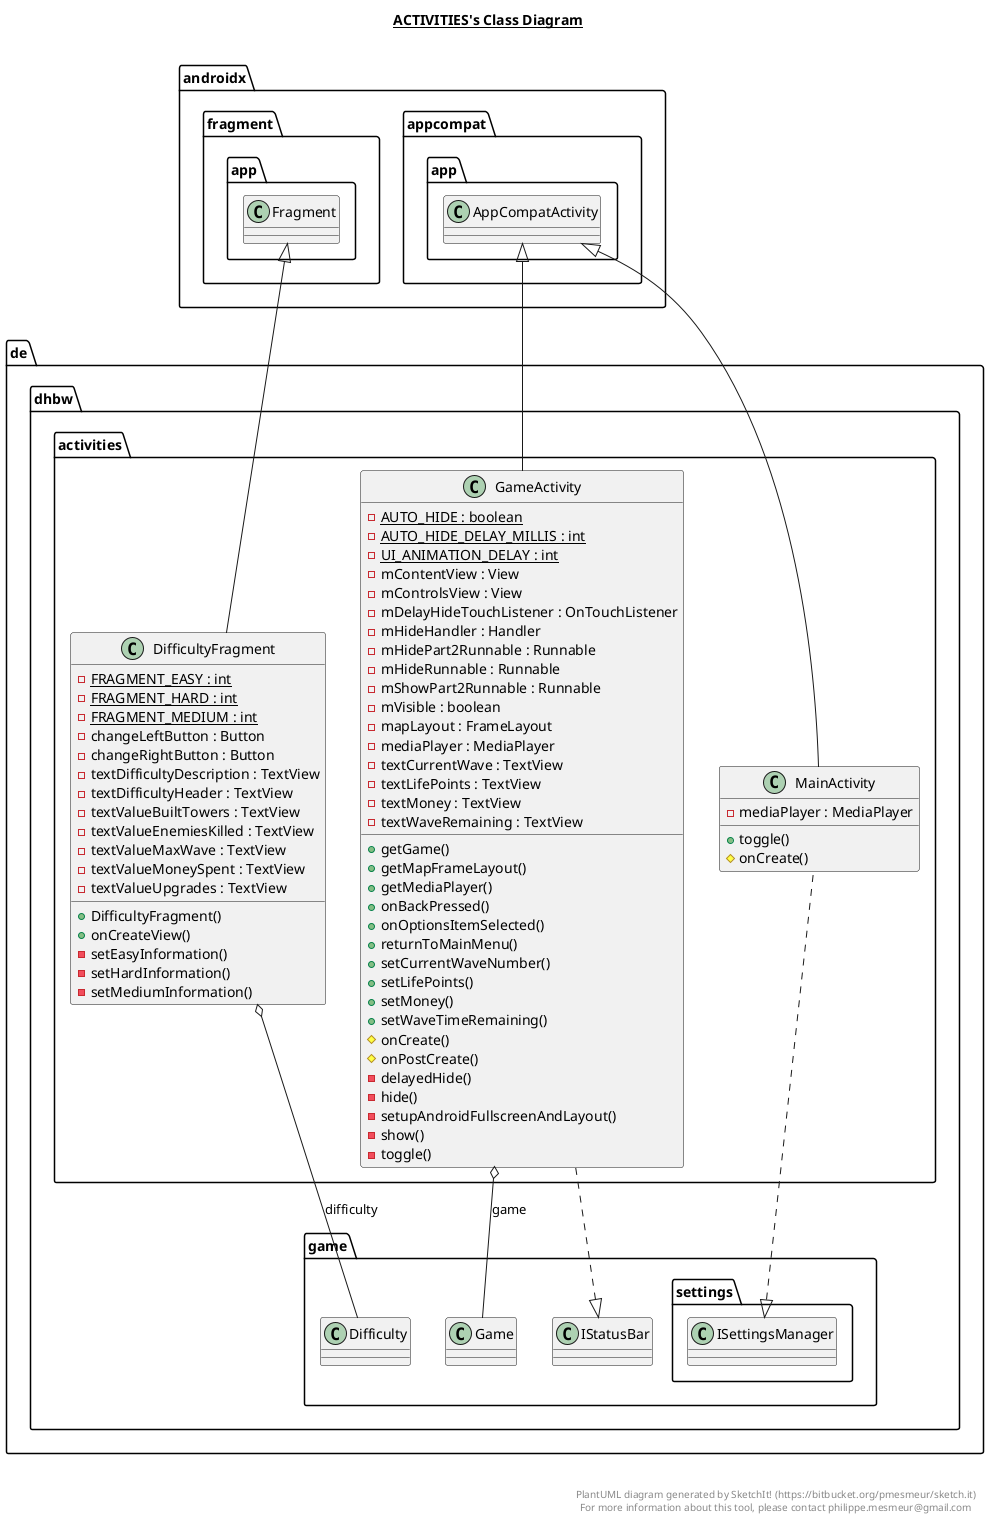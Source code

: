 @startuml

title __ACTIVITIES's Class Diagram__\n

  namespace de.dhbw {
    namespace activities {
      class de.dhbw.activities.DifficultyFragment {
          {static} - FRAGMENT_EASY : int
          {static} - FRAGMENT_HARD : int
          {static} - FRAGMENT_MEDIUM : int
          - changeLeftButton : Button
          - changeRightButton : Button
          - textDifficultyDescription : TextView
          - textDifficultyHeader : TextView
          - textValueBuiltTowers : TextView
          - textValueEnemiesKilled : TextView
          - textValueMaxWave : TextView
          - textValueMoneySpent : TextView
          - textValueUpgrades : TextView
          + DifficultyFragment()
          + onCreateView()
          - setEasyInformation()
          - setHardInformation()
          - setMediumInformation()
      }
    }
  }
  

  namespace de.dhbw {
    namespace activities {
      class de.dhbw.activities.GameActivity {
          {static} - AUTO_HIDE : boolean
          {static} - AUTO_HIDE_DELAY_MILLIS : int
          {static} - UI_ANIMATION_DELAY : int
          - mContentView : View
          - mControlsView : View
          - mDelayHideTouchListener : OnTouchListener
          - mHideHandler : Handler
          - mHidePart2Runnable : Runnable
          - mHideRunnable : Runnable
          - mShowPart2Runnable : Runnable
          - mVisible : boolean
          - mapLayout : FrameLayout
          - mediaPlayer : MediaPlayer
          - textCurrentWave : TextView
          - textLifePoints : TextView
          - textMoney : TextView
          - textWaveRemaining : TextView
          + getGame()
          + getMapFrameLayout()
          + getMediaPlayer()
          + onBackPressed()
          + onOptionsItemSelected()
          + returnToMainMenu()
          + setCurrentWaveNumber()
          + setLifePoints()
          + setMoney()
          + setWaveTimeRemaining()
          # onCreate()
          # onPostCreate()
          - delayedHide()
          - hide()
          - setupAndroidFullscreenAndLayout()
          - show()
          - toggle()
      }
    }
  }
  

  namespace de.dhbw {
    namespace activities {
      class de.dhbw.activities.MainActivity {
          - mediaPlayer : MediaPlayer
          + toggle()
          # onCreate()
      }
    }
  }
  

  de.dhbw.activities.DifficultyFragment -up-|> androidx.fragment.app.Fragment
  de.dhbw.activities.DifficultyFragment o-- de.dhbw.game.Difficulty : difficulty
  de.dhbw.activities.GameActivity .up.|> de.dhbw.game.IStatusBar
  de.dhbw.activities.GameActivity -up-|> androidx.appcompat.app.AppCompatActivity
  de.dhbw.activities.GameActivity o-- de.dhbw.game.Game : game
  de.dhbw.activities.MainActivity .up.|> de.dhbw.game.settings.ISettingsManager
  de.dhbw.activities.MainActivity -up-|> androidx.appcompat.app.AppCompatActivity


right footer


PlantUML diagram generated by SketchIt! (https://bitbucket.org/pmesmeur/sketch.it)
For more information about this tool, please contact philippe.mesmeur@gmail.com
endfooter

@enduml
